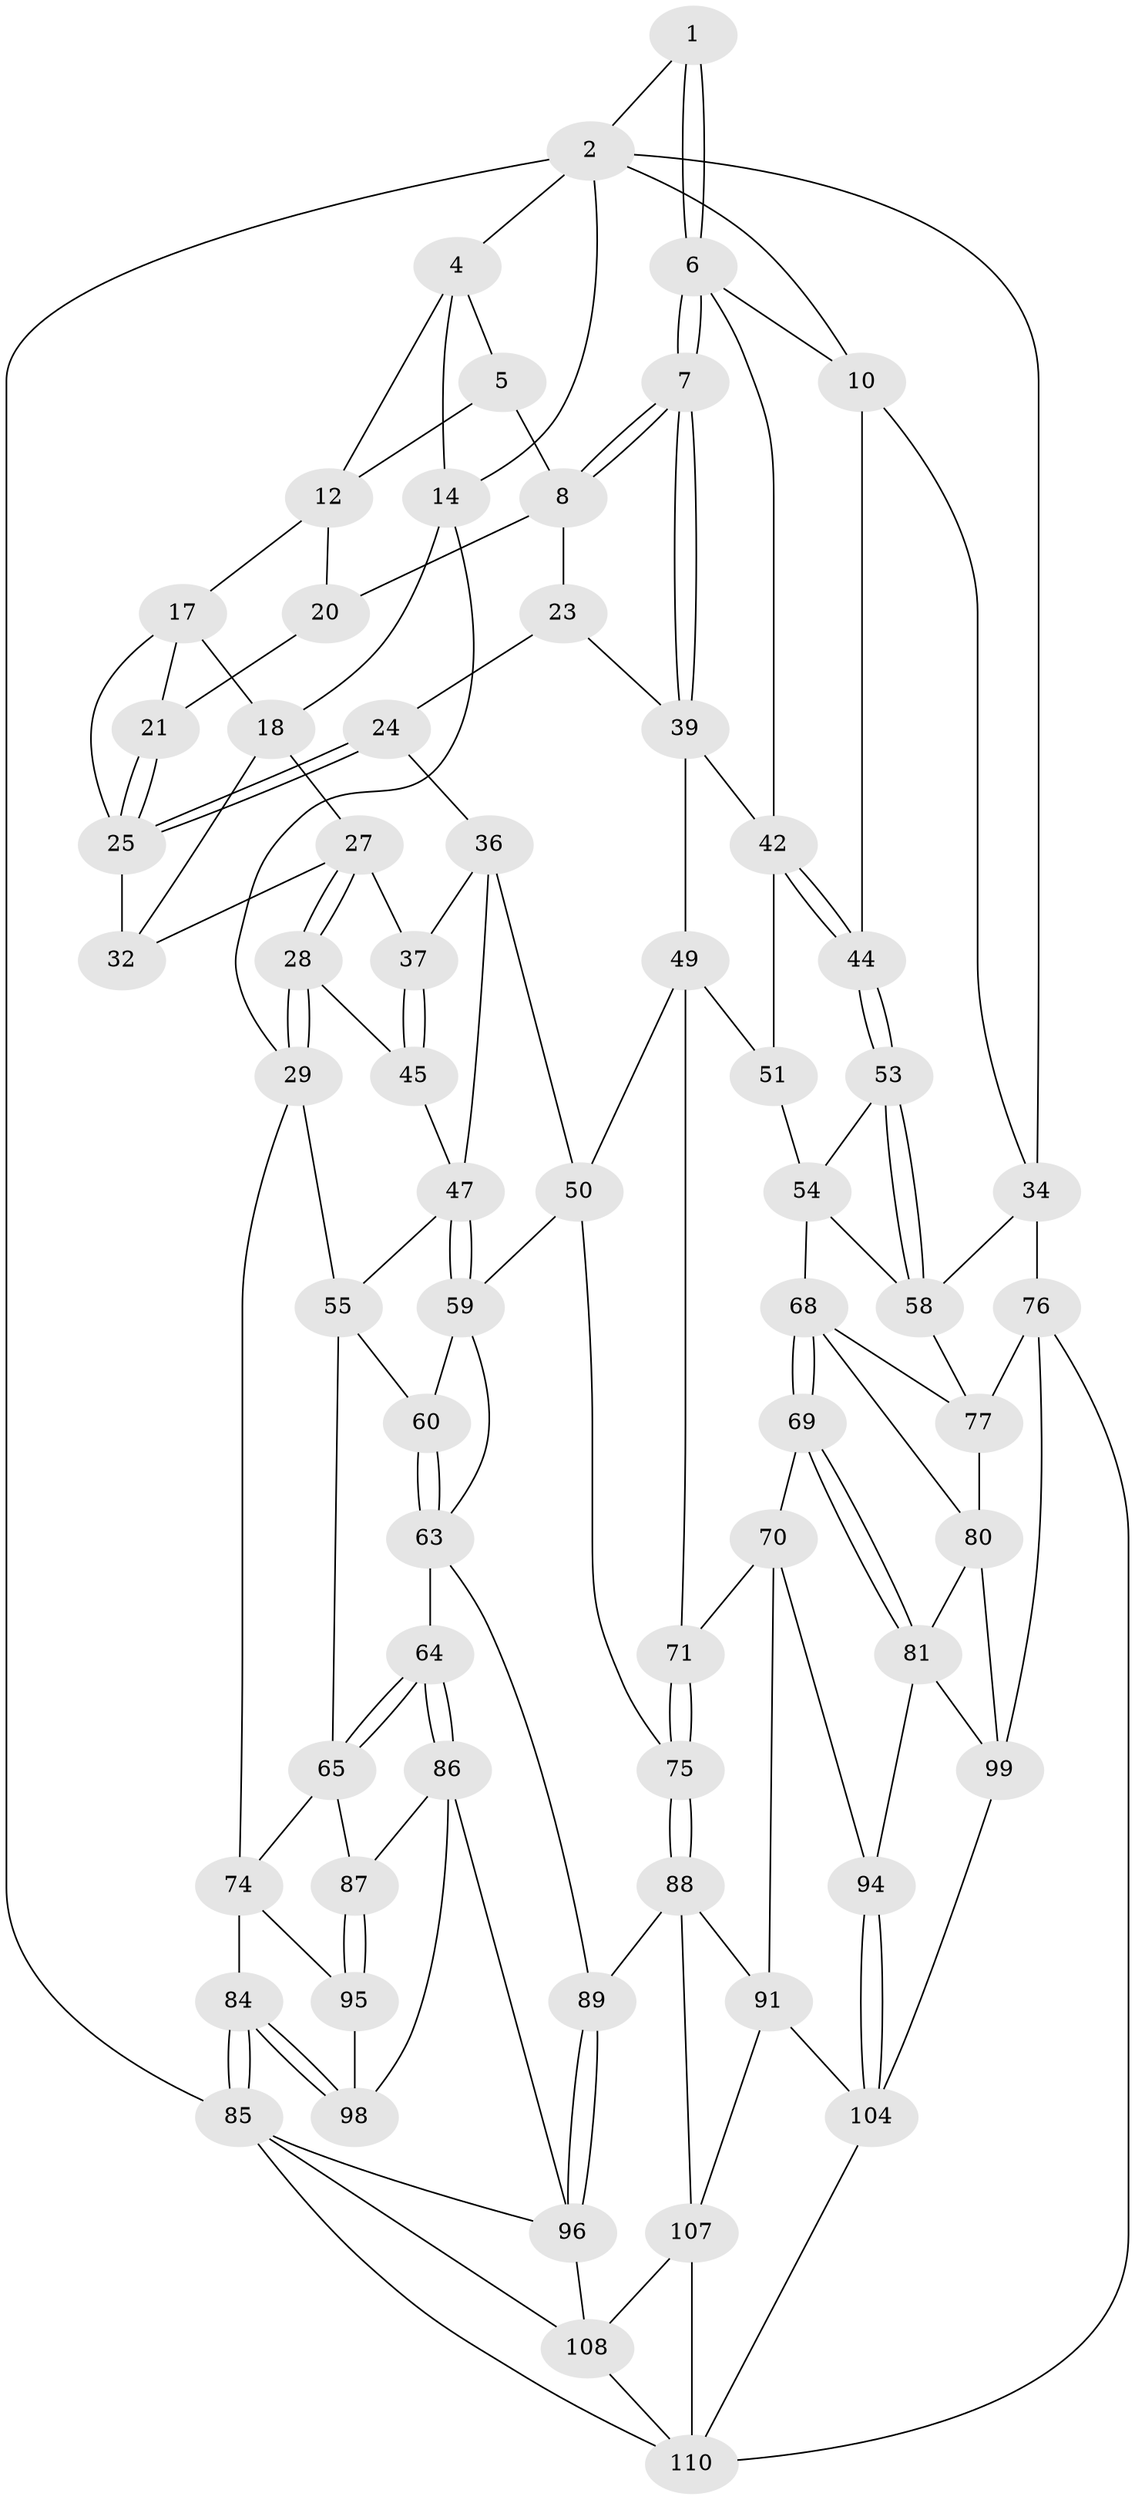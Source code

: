 // original degree distribution, {3: 0.017857142857142856, 4: 0.21428571428571427, 6: 0.17857142857142858, 5: 0.5892857142857143}
// Generated by graph-tools (version 1.1) at 2025/11/02/27/25 16:11:59]
// undirected, 67 vertices, 148 edges
graph export_dot {
graph [start="1"]
  node [color=gray90,style=filled];
  1 [pos="+0.5590044409769207+0"];
  2 [pos="+0.8011221867624236+0",super="+3"];
  4 [pos="+0.23029661359165504+0",super="+13"];
  5 [pos="+0.5459940813995907+0",super="+9"];
  6 [pos="+0.6561110094928434+0.17961579752737422",super="+11"];
  7 [pos="+0.5756709017184118+0.2152471194304363"];
  8 [pos="+0.5441662526149639+0.20916671312285134",super="+19"];
  10 [pos="+0.8087842888227731+0.14930753944294411",super="+33"];
  12 [pos="+0.3598314647343179+0.07412812814055249",super="+16"];
  14 [pos="+0.18736645596698454+0.15622223563203558",super="+15"];
  17 [pos="+0.22685963007553034+0.1836514411325501",super="+22"];
  18 [pos="+0.2218815442272484+0.1822283178088292",super="+26"];
  20 [pos="+0.3902739912497351+0.16293674298531916"];
  21 [pos="+0.3522699993965721+0.2290158870667365"];
  23 [pos="+0.4614519566416015+0.2609287686317855",super="+41"];
  24 [pos="+0.41691586546462617+0.29823315693687474",super="+35"];
  25 [pos="+0.36719983755553964+0.2832254264137077",super="+31"];
  27 [pos="+0.14422617137776986+0.3658958363469332",super="+38"];
  28 [pos="+0.12583436758818717+0.3842493092114363"];
  29 [pos="+0.03590275544219678+0.41731435107595055",super="+30"];
  32 [pos="+0.28563779459836874+0.28803663706800847"];
  34 [pos="+1+0.157311340309153",super="+57"];
  36 [pos="+0.34326245334199657+0.39927743591385184",super="+46"];
  37 [pos="+0.30886640674864546+0.38858893625901897"];
  39 [pos="+0.5806548622759437+0.3421951258389166",super="+40"];
  42 [pos="+0.7780522581018258+0.35077894861779274",super="+43"];
  44 [pos="+0.87371931182915+0.4251227469150231"];
  45 [pos="+0.2542273932345024+0.4247719274058497"];
  47 [pos="+0.3401117709521542+0.4929387600705628",super="+48"];
  49 [pos="+0.520040516283051+0.4749303261895663",super="+52"];
  50 [pos="+0.4644373222193218+0.5165055558112587",super="+61"];
  51 [pos="+0.6836820330293558+0.4974480093755671"];
  53 [pos="+0.8778332679713469+0.44714363982613425"];
  54 [pos="+0.7483303456734279+0.5249901794352132",super="+67"];
  55 [pos="+0.2393193980677827+0.5144559156310908",super="+56"];
  58 [pos="+0.9353214551139704+0.5191101173496403",super="+72"];
  59 [pos="+0.33032637315483837+0.5543132376728017",super="+62"];
  60 [pos="+0.28986300747763116+0.5586027750321635"];
  63 [pos="+0.24629529347059714+0.6665424244060345",super="+66"];
  64 [pos="+0.24118248863047792+0.6653759981285715"];
  65 [pos="+0.19444638828273939+0.6243575639547357",super="+73"];
  68 [pos="+0.7747950684626976+0.6079009976785574",super="+79"];
  69 [pos="+0.6859780025471145+0.6541308630365922"];
  70 [pos="+0.6579548360430065+0.6515079891792739",super="+90"];
  71 [pos="+0.6136975236927462+0.6131032521925438"];
  74 [pos="+0+0.5833339895466487",super="+83"];
  75 [pos="+0.48904222831117594+0.7043013589759533"];
  76 [pos="+1+0.617633153227448",super="+100"];
  77 [pos="+0.8899060430549491+0.7294083778331395",super="+78"];
  80 [pos="+0.7936859893995398+0.725657881831718",super="+82"];
  81 [pos="+0.7193989191511183+0.6942626283994993",super="+93"];
  84 [pos="+0+0.7847283255181281"];
  85 [pos="+0+1",super="+103"];
  86 [pos="+0.1868617076367973+0.720812504293329",super="+97"];
  87 [pos="+0.12184342406725676+0.7106755935541957"];
  88 [pos="+0.4925734259943098+0.7940785450113715",super="+92"];
  89 [pos="+0.31560493500044184+0.8178146779652228"];
  91 [pos="+0.5326083300172205+0.8172238032438776",super="+105"];
  94 [pos="+0.6768873111898843+0.827709411811033"];
  95 [pos="+0.11532780185547346+0.742967357295003"];
  96 [pos="+0.23358334710272158+0.9279861505524235",super="+102"];
  98 [pos="+0.150414863309116+0.7983189462905717"];
  99 [pos="+0.8375935811392009+0.8099589732512852",super="+101"];
  104 [pos="+0.6790580004186862+0.8698312067158657",super="+106"];
  107 [pos="+0.4645652427913985+0.9264073522524802",super="+109"];
  108 [pos="+0.44428538034098997+0.9493413795523881",super="+111"];
  110 [pos="+0.6837162668920924+1",super="+112"];
  1 -- 2;
  1 -- 6;
  1 -- 6;
  2 -- 10;
  2 -- 34;
  2 -- 4;
  2 -- 85;
  2 -- 14;
  4 -- 5;
  4 -- 12;
  4 -- 14;
  5 -- 8;
  5 -- 12;
  6 -- 7;
  6 -- 7;
  6 -- 10;
  6 -- 42;
  7 -- 8;
  7 -- 8;
  7 -- 39;
  7 -- 39;
  8 -- 20;
  8 -- 23;
  10 -- 34;
  10 -- 44;
  12 -- 17;
  12 -- 20;
  14 -- 18;
  14 -- 29;
  17 -- 18;
  17 -- 21;
  17 -- 25;
  18 -- 32;
  18 -- 27;
  20 -- 21;
  21 -- 25;
  21 -- 25;
  23 -- 24 [weight=2];
  23 -- 39;
  24 -- 25;
  24 -- 25;
  24 -- 36;
  25 -- 32;
  27 -- 28;
  27 -- 28;
  27 -- 32;
  27 -- 37;
  28 -- 29;
  28 -- 29;
  28 -- 45;
  29 -- 55;
  29 -- 74;
  34 -- 76 [weight=2];
  34 -- 58;
  36 -- 37;
  36 -- 50;
  36 -- 47;
  37 -- 45;
  37 -- 45;
  39 -- 42;
  39 -- 49;
  42 -- 44;
  42 -- 44;
  42 -- 51;
  44 -- 53;
  44 -- 53;
  45 -- 47;
  47 -- 59;
  47 -- 59;
  47 -- 55;
  49 -- 50;
  49 -- 51;
  49 -- 71;
  50 -- 75;
  50 -- 59;
  51 -- 54;
  53 -- 54;
  53 -- 58;
  53 -- 58;
  54 -- 58;
  54 -- 68;
  55 -- 60;
  55 -- 65;
  58 -- 77;
  59 -- 60;
  59 -- 63;
  60 -- 63;
  60 -- 63;
  63 -- 64;
  63 -- 89;
  64 -- 65;
  64 -- 65;
  64 -- 86;
  64 -- 86;
  65 -- 74;
  65 -- 87;
  68 -- 69;
  68 -- 69;
  68 -- 80;
  68 -- 77;
  69 -- 70;
  69 -- 81;
  69 -- 81;
  70 -- 71;
  70 -- 94;
  70 -- 91;
  71 -- 75;
  71 -- 75;
  74 -- 84;
  74 -- 95;
  75 -- 88;
  75 -- 88;
  76 -- 77;
  76 -- 99;
  76 -- 110;
  77 -- 80;
  80 -- 81;
  80 -- 99;
  81 -- 99;
  81 -- 94;
  84 -- 85;
  84 -- 85;
  84 -- 98;
  84 -- 98;
  85 -- 110;
  85 -- 96;
  85 -- 108;
  86 -- 87;
  86 -- 96;
  86 -- 98;
  87 -- 95;
  87 -- 95;
  88 -- 89;
  88 -- 107;
  88 -- 91;
  89 -- 96;
  89 -- 96;
  91 -- 104;
  91 -- 107;
  94 -- 104;
  94 -- 104;
  95 -- 98;
  96 -- 108;
  99 -- 104;
  104 -- 110;
  107 -- 108;
  107 -- 110;
  108 -- 110;
}
